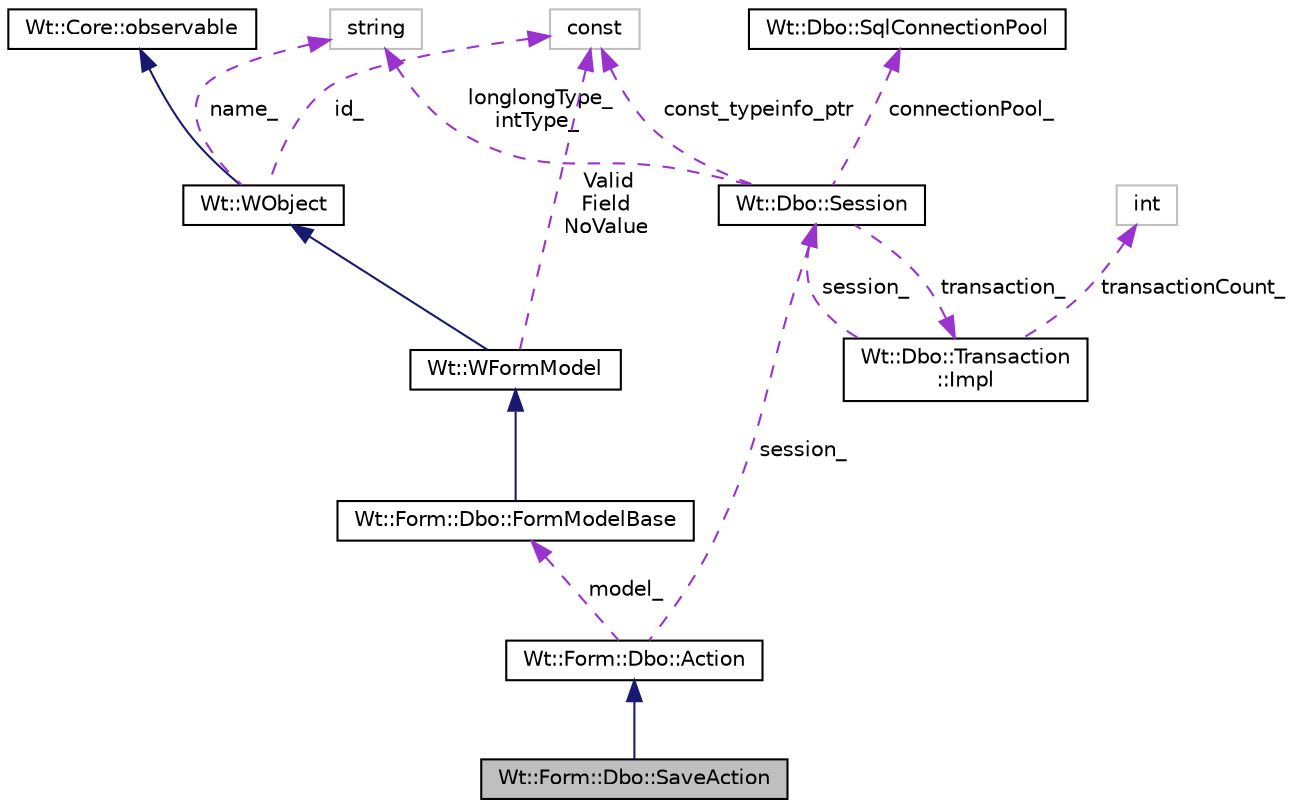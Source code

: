 digraph "Wt::Form::Dbo::SaveAction"
{
 // LATEX_PDF_SIZE
  edge [fontname="Helvetica",fontsize="10",labelfontname="Helvetica",labelfontsize="10"];
  node [fontname="Helvetica",fontsize="10",shape=record];
  Node1 [label="Wt::Form::Dbo::SaveAction",height=0.2,width=0.4,color="black", fillcolor="grey75", style="filled", fontcolor="black",tooltip=" "];
  Node2 -> Node1 [dir="back",color="midnightblue",fontsize="10",style="solid",fontname="Helvetica"];
  Node2 [label="Wt::Form::Dbo::Action",height=0.2,width=0.4,color="black", fillcolor="white", style="filled",URL="$classWt_1_1Form_1_1Dbo_1_1Action.html",tooltip=" "];
  Node3 -> Node2 [dir="back",color="darkorchid3",fontsize="10",style="dashed",label=" model_" ,fontname="Helvetica"];
  Node3 [label="Wt::Form::Dbo::FormModelBase",height=0.2,width=0.4,color="black", fillcolor="white", style="filled",URL="$classWt_1_1Form_1_1Dbo_1_1FormModelBase.html",tooltip="A model class keeping information about database columns that are to be used in the model/view logic."];
  Node4 -> Node3 [dir="back",color="midnightblue",fontsize="10",style="solid",fontname="Helvetica"];
  Node4 [label="Wt::WFormModel",height=0.2,width=0.4,color="black", fillcolor="white", style="filled",URL="$classWt_1_1WFormModel.html",tooltip="A basic model class for forms."];
  Node5 -> Node4 [dir="back",color="midnightblue",fontsize="10",style="solid",fontname="Helvetica"];
  Node5 [label="Wt::WObject",height=0.2,width=0.4,color="black", fillcolor="white", style="filled",URL="$classWt_1_1WObject.html",tooltip="A base class for objects that participate in the signal/slot system."];
  Node6 -> Node5 [dir="back",color="midnightblue",fontsize="10",style="solid",fontname="Helvetica"];
  Node6 [label="Wt::Core::observable",height=0.2,width=0.4,color="black", fillcolor="white", style="filled",URL="$classWt_1_1Core_1_1observable.html",tooltip="A base class for objects whose life-time can be tracked."];
  Node7 -> Node5 [dir="back",color="darkorchid3",fontsize="10",style="dashed",label=" name_" ,fontname="Helvetica"];
  Node7 [label="string",height=0.2,width=0.4,color="grey75", fillcolor="white", style="filled",tooltip=" "];
  Node8 -> Node5 [dir="back",color="darkorchid3",fontsize="10",style="dashed",label=" id_" ,fontname="Helvetica"];
  Node8 [label="const",height=0.2,width=0.4,color="grey75", fillcolor="white", style="filled",tooltip=" "];
  Node8 -> Node4 [dir="back",color="darkorchid3",fontsize="10",style="dashed",label=" Valid\nField\nNoValue" ,fontname="Helvetica"];
  Node9 -> Node2 [dir="back",color="darkorchid3",fontsize="10",style="dashed",label=" session_" ,fontname="Helvetica"];
  Node9 [label="Wt::Dbo::Session",height=0.2,width=0.4,color="black", fillcolor="white", style="filled",URL="$classWt_1_1Dbo_1_1Session.html",tooltip="A database session."];
  Node10 -> Node9 [dir="back",color="darkorchid3",fontsize="10",style="dashed",label=" transaction_" ,fontname="Helvetica"];
  Node10 [label="Wt::Dbo::Transaction\l::Impl",height=0.2,width=0.4,color="black", fillcolor="white", style="filled",URL="$structWt_1_1Dbo_1_1Transaction_1_1Impl.html",tooltip=" "];
  Node11 -> Node10 [dir="back",color="darkorchid3",fontsize="10",style="dashed",label=" transactionCount_" ,fontname="Helvetica"];
  Node11 [label="int",height=0.2,width=0.4,color="grey75", fillcolor="white", style="filled",tooltip=" "];
  Node9 -> Node10 [dir="back",color="darkorchid3",fontsize="10",style="dashed",label=" session_" ,fontname="Helvetica"];
  Node7 -> Node9 [dir="back",color="darkorchid3",fontsize="10",style="dashed",label=" longlongType_\nintType_" ,fontname="Helvetica"];
  Node8 -> Node9 [dir="back",color="darkorchid3",fontsize="10",style="dashed",label=" const_typeinfo_ptr" ,fontname="Helvetica"];
  Node12 -> Node9 [dir="back",color="darkorchid3",fontsize="10",style="dashed",label=" connectionPool_" ,fontname="Helvetica"];
  Node12 [label="Wt::Dbo::SqlConnectionPool",height=0.2,width=0.4,color="black", fillcolor="white", style="filled",URL="$classWt_1_1Dbo_1_1SqlConnectionPool.html",tooltip="Abstract base class for a SQL connection pool."];
}
